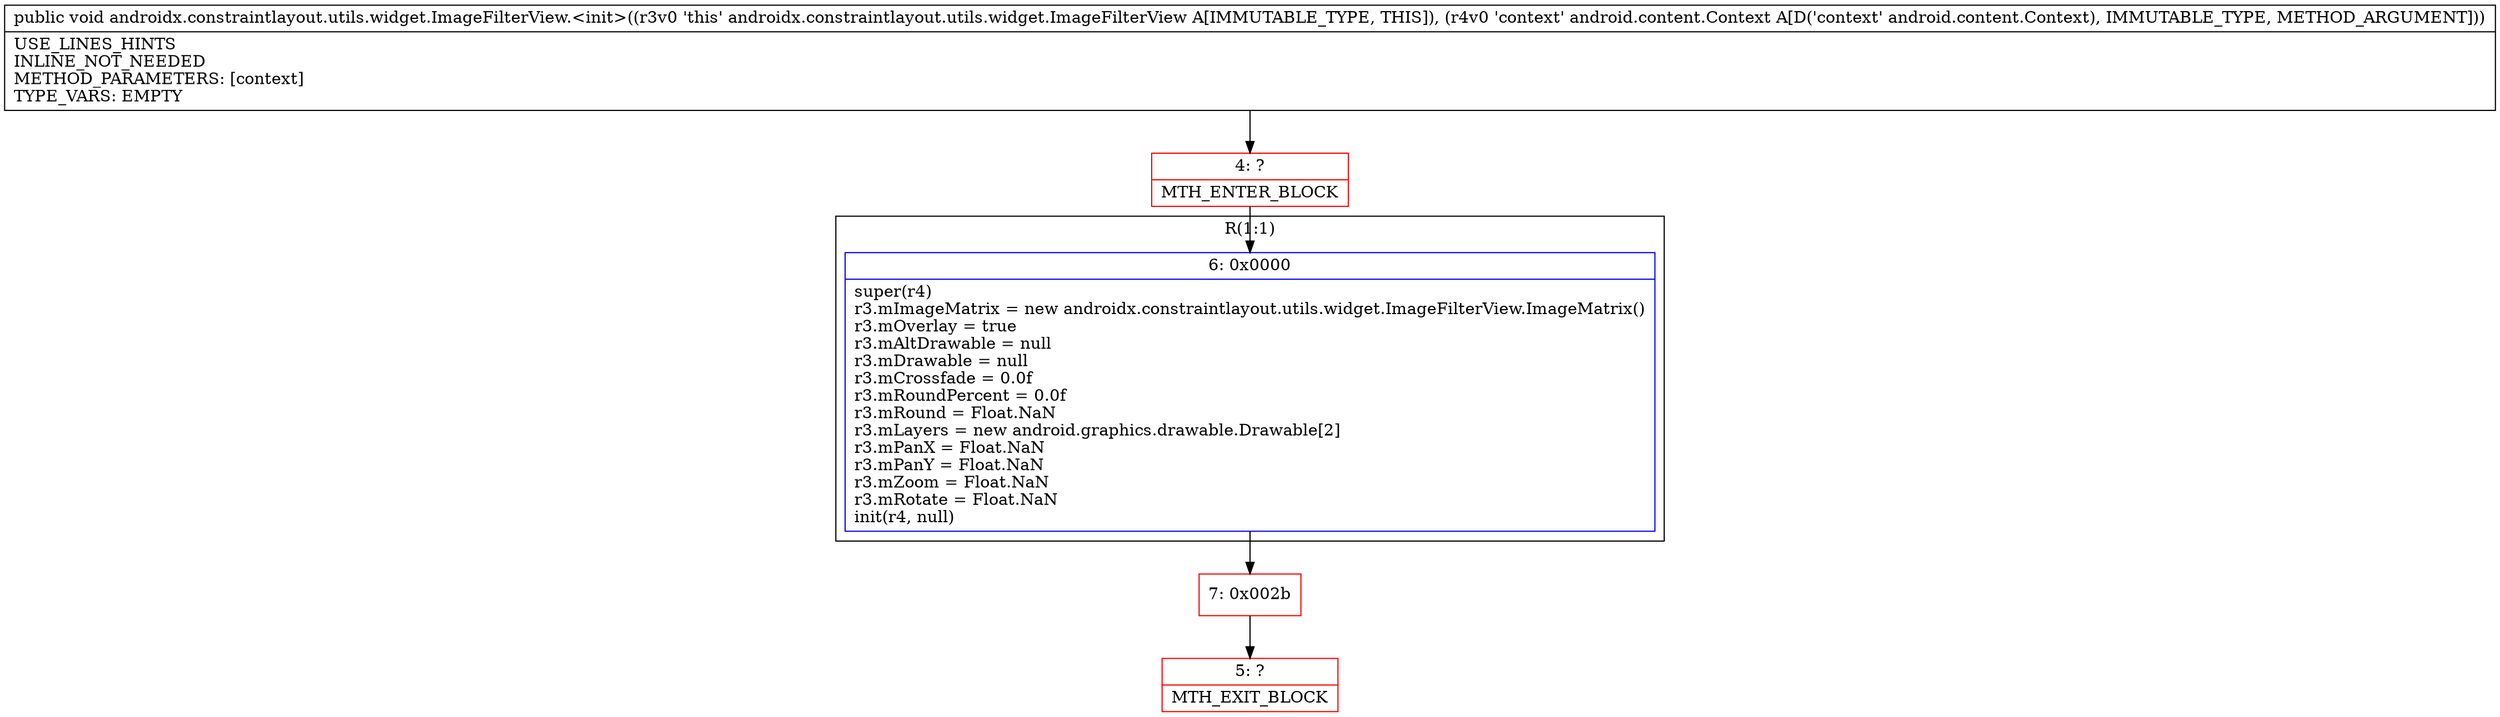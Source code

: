 digraph "CFG forandroidx.constraintlayout.utils.widget.ImageFilterView.\<init\>(Landroid\/content\/Context;)V" {
subgraph cluster_Region_1241817456 {
label = "R(1:1)";
node [shape=record,color=blue];
Node_6 [shape=record,label="{6\:\ 0x0000|super(r4)\lr3.mImageMatrix = new androidx.constraintlayout.utils.widget.ImageFilterView.ImageMatrix()\lr3.mOverlay = true\lr3.mAltDrawable = null\lr3.mDrawable = null\lr3.mCrossfade = 0.0f\lr3.mRoundPercent = 0.0f\lr3.mRound = Float.NaN\lr3.mLayers = new android.graphics.drawable.Drawable[2]\lr3.mPanX = Float.NaN\lr3.mPanY = Float.NaN\lr3.mZoom = Float.NaN\lr3.mRotate = Float.NaN\linit(r4, null)\l}"];
}
Node_4 [shape=record,color=red,label="{4\:\ ?|MTH_ENTER_BLOCK\l}"];
Node_7 [shape=record,color=red,label="{7\:\ 0x002b}"];
Node_5 [shape=record,color=red,label="{5\:\ ?|MTH_EXIT_BLOCK\l}"];
MethodNode[shape=record,label="{public void androidx.constraintlayout.utils.widget.ImageFilterView.\<init\>((r3v0 'this' androidx.constraintlayout.utils.widget.ImageFilterView A[IMMUTABLE_TYPE, THIS]), (r4v0 'context' android.content.Context A[D('context' android.content.Context), IMMUTABLE_TYPE, METHOD_ARGUMENT]))  | USE_LINES_HINTS\lINLINE_NOT_NEEDED\lMETHOD_PARAMETERS: [context]\lTYPE_VARS: EMPTY\l}"];
MethodNode -> Node_4;Node_6 -> Node_7;
Node_4 -> Node_6;
Node_7 -> Node_5;
}

